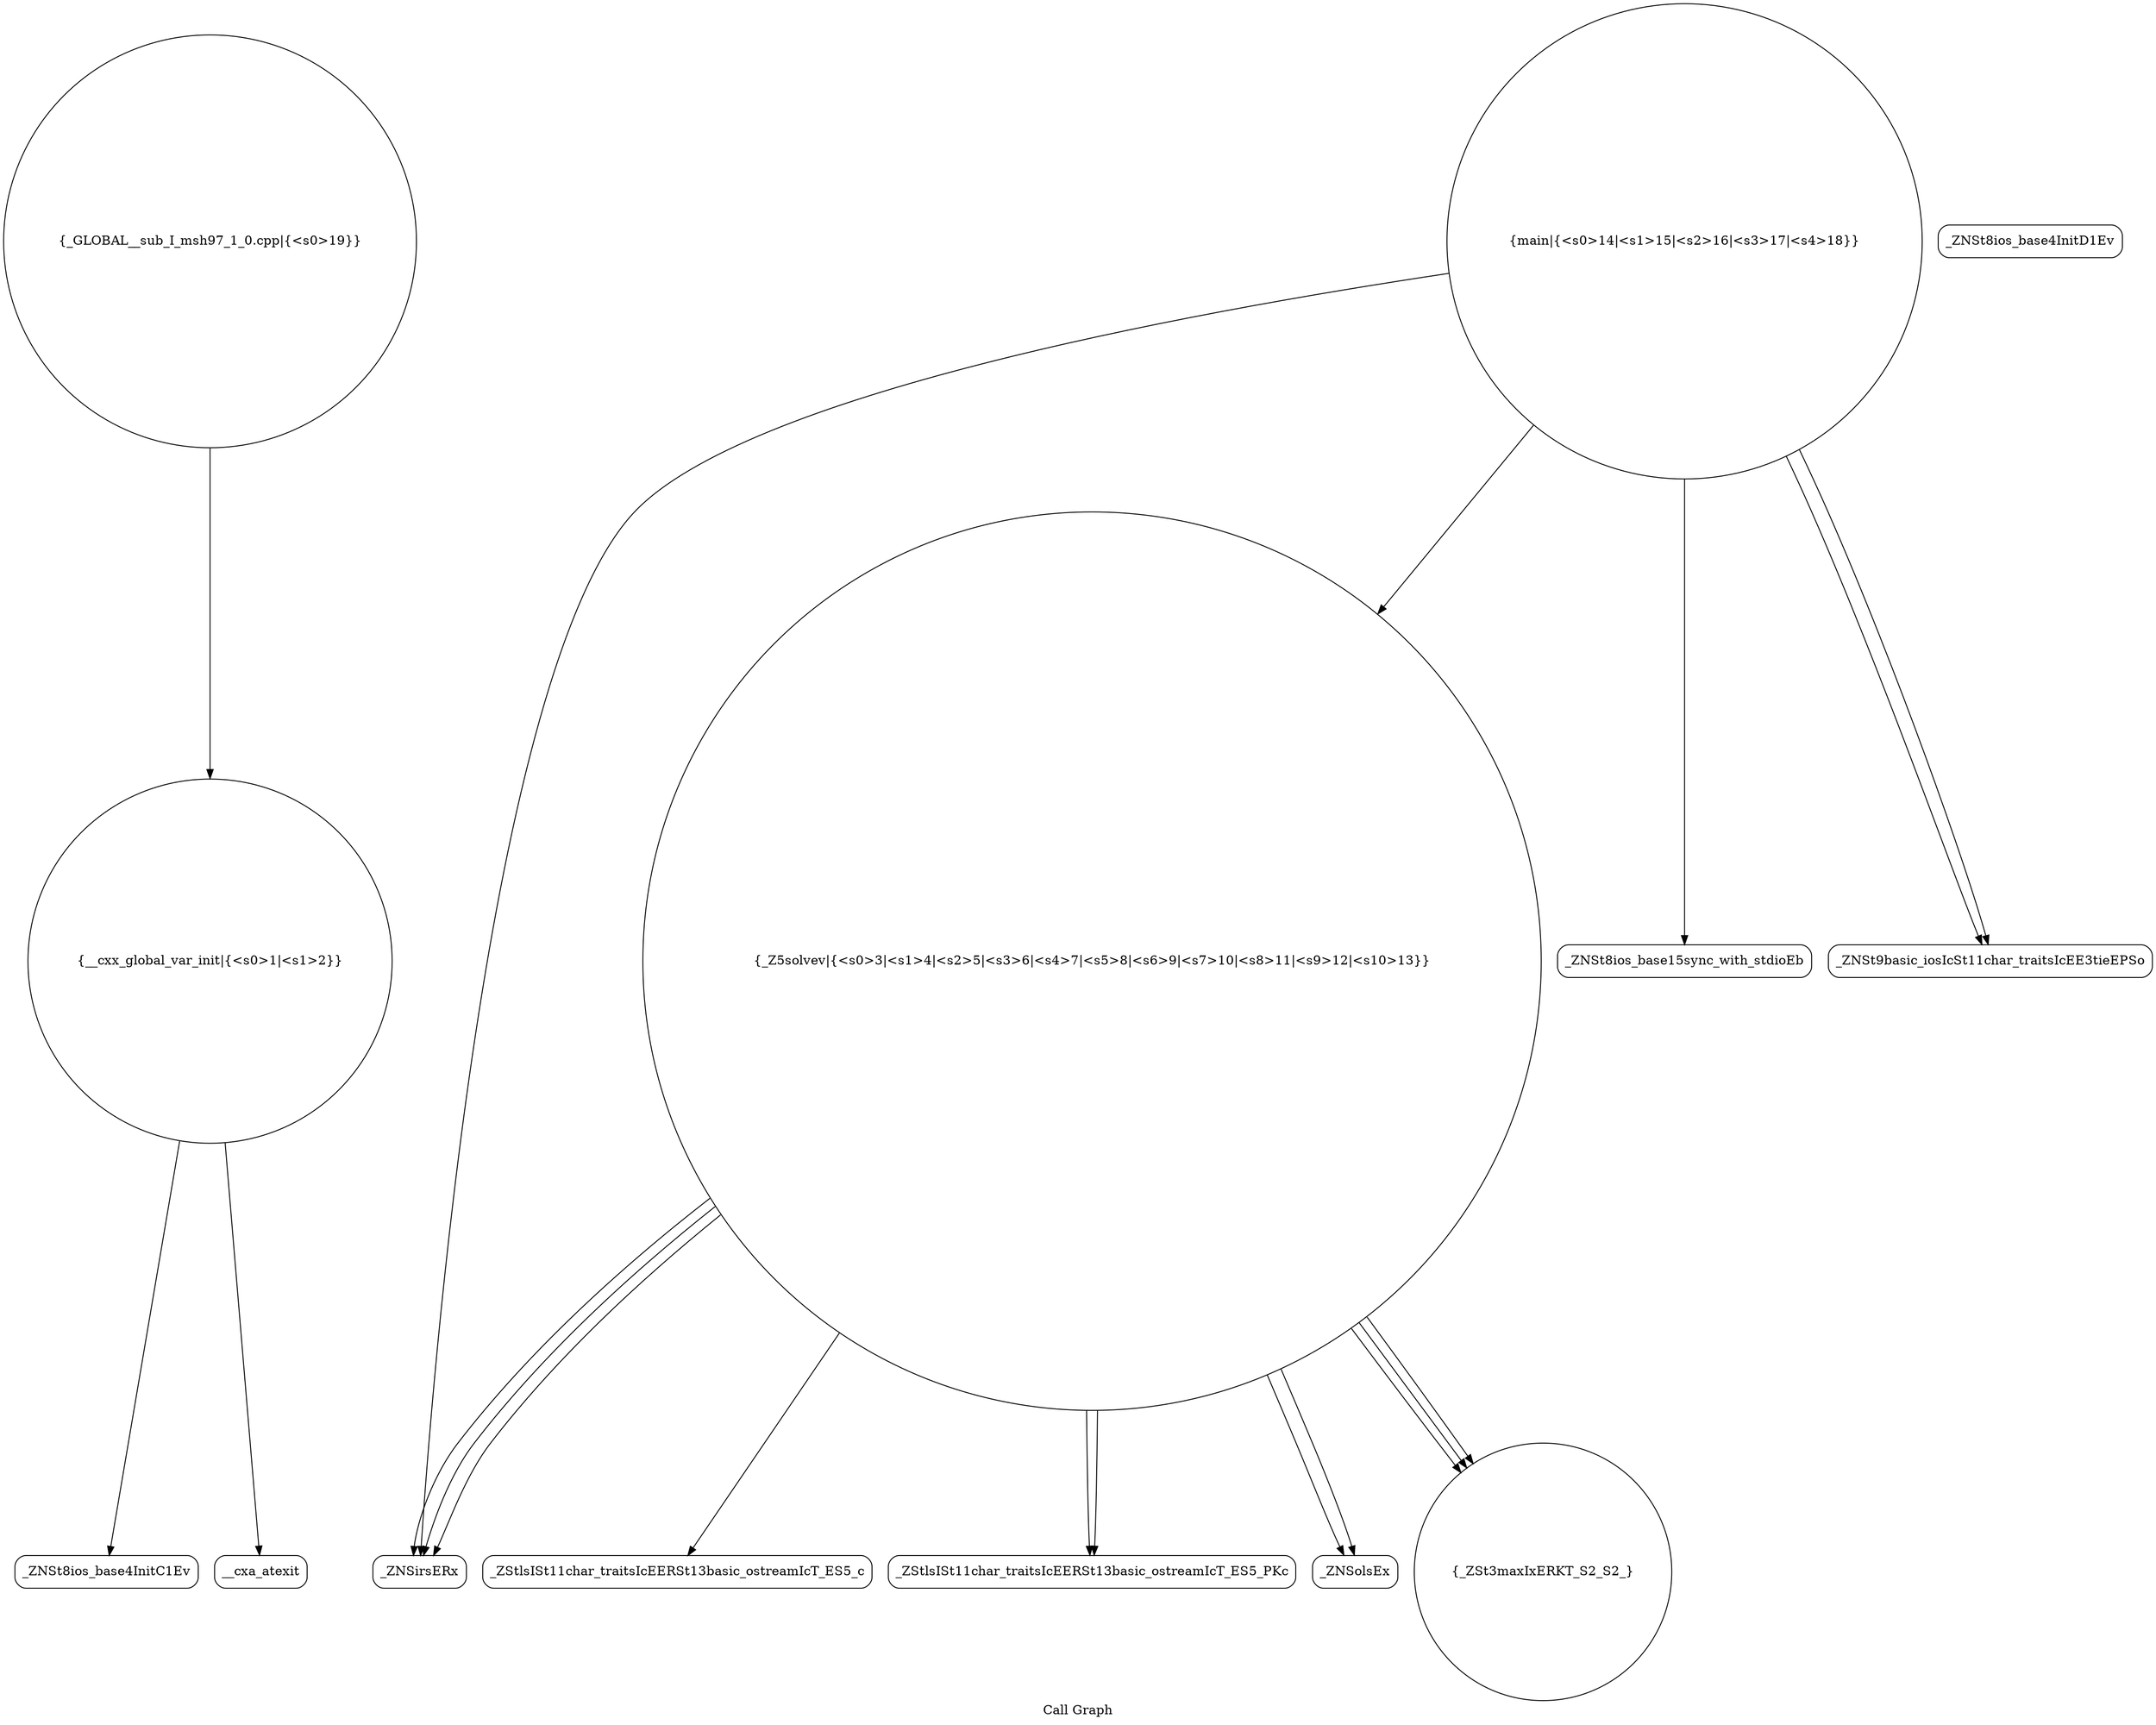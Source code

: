 digraph "Call Graph" {
	label="Call Graph";

	Node0x55cf00ba78c0 [shape=record,shape=circle,label="{__cxx_global_var_init|{<s0>1|<s1>2}}"];
	Node0x55cf00ba78c0:s0 -> Node0x55cf00ba7d50[color=black];
	Node0x55cf00ba78c0:s1 -> Node0x55cf00ba7e50[color=black];
	Node0x55cf00ba8050 [shape=record,shape=Mrecord,label="{_ZNSirsERx}"];
	Node0x55cf00ba7dd0 [shape=record,shape=Mrecord,label="{_ZNSt8ios_base4InitD1Ev}"];
	Node0x55cf00ba8150 [shape=record,shape=Mrecord,label="{_ZStlsISt11char_traitsIcEERSt13basic_ostreamIcT_ES5_c}"];
	Node0x55cf00ba7ed0 [shape=record,shape=circle,label="{_Z5solvev|{<s0>3|<s1>4|<s2>5|<s3>6|<s4>7|<s5>8|<s6>9|<s7>10|<s8>11|<s9>12|<s10>13}}"];
	Node0x55cf00ba7ed0:s0 -> Node0x55cf00ba7f50[color=black];
	Node0x55cf00ba7ed0:s1 -> Node0x55cf00ba7fd0[color=black];
	Node0x55cf00ba7ed0:s2 -> Node0x55cf00ba7f50[color=black];
	Node0x55cf00ba7ed0:s3 -> Node0x55cf00ba8050[color=black];
	Node0x55cf00ba7ed0:s4 -> Node0x55cf00ba8050[color=black];
	Node0x55cf00ba7ed0:s5 -> Node0x55cf00ba8050[color=black];
	Node0x55cf00ba7ed0:s6 -> Node0x55cf00ba80d0[color=black];
	Node0x55cf00ba7ed0:s7 -> Node0x55cf00ba80d0[color=black];
	Node0x55cf00ba7ed0:s8 -> Node0x55cf00ba80d0[color=black];
	Node0x55cf00ba7ed0:s9 -> Node0x55cf00ba7fd0[color=black];
	Node0x55cf00ba7ed0:s10 -> Node0x55cf00ba8150[color=black];
	Node0x55cf00ba8250 [shape=record,shape=Mrecord,label="{_ZNSt8ios_base15sync_with_stdioEb}"];
	Node0x55cf00ba7fd0 [shape=record,shape=Mrecord,label="{_ZNSolsEx}"];
	Node0x55cf00ba8350 [shape=record,shape=circle,label="{_GLOBAL__sub_I_msh97_1_0.cpp|{<s0>19}}"];
	Node0x55cf00ba8350:s0 -> Node0x55cf00ba78c0[color=black];
	Node0x55cf00ba7d50 [shape=record,shape=Mrecord,label="{_ZNSt8ios_base4InitC1Ev}"];
	Node0x55cf00ba80d0 [shape=record,shape=circle,label="{_ZSt3maxIxERKT_S2_S2_}"];
	Node0x55cf00ba7e50 [shape=record,shape=Mrecord,label="{__cxa_atexit}"];
	Node0x55cf00ba81d0 [shape=record,shape=circle,label="{main|{<s0>14|<s1>15|<s2>16|<s3>17|<s4>18}}"];
	Node0x55cf00ba81d0:s0 -> Node0x55cf00ba8250[color=black];
	Node0x55cf00ba81d0:s1 -> Node0x55cf00ba82d0[color=black];
	Node0x55cf00ba81d0:s2 -> Node0x55cf00ba82d0[color=black];
	Node0x55cf00ba81d0:s3 -> Node0x55cf00ba8050[color=black];
	Node0x55cf00ba81d0:s4 -> Node0x55cf00ba7ed0[color=black];
	Node0x55cf00ba7f50 [shape=record,shape=Mrecord,label="{_ZStlsISt11char_traitsIcEERSt13basic_ostreamIcT_ES5_PKc}"];
	Node0x55cf00ba82d0 [shape=record,shape=Mrecord,label="{_ZNSt9basic_iosIcSt11char_traitsIcEE3tieEPSo}"];
}
